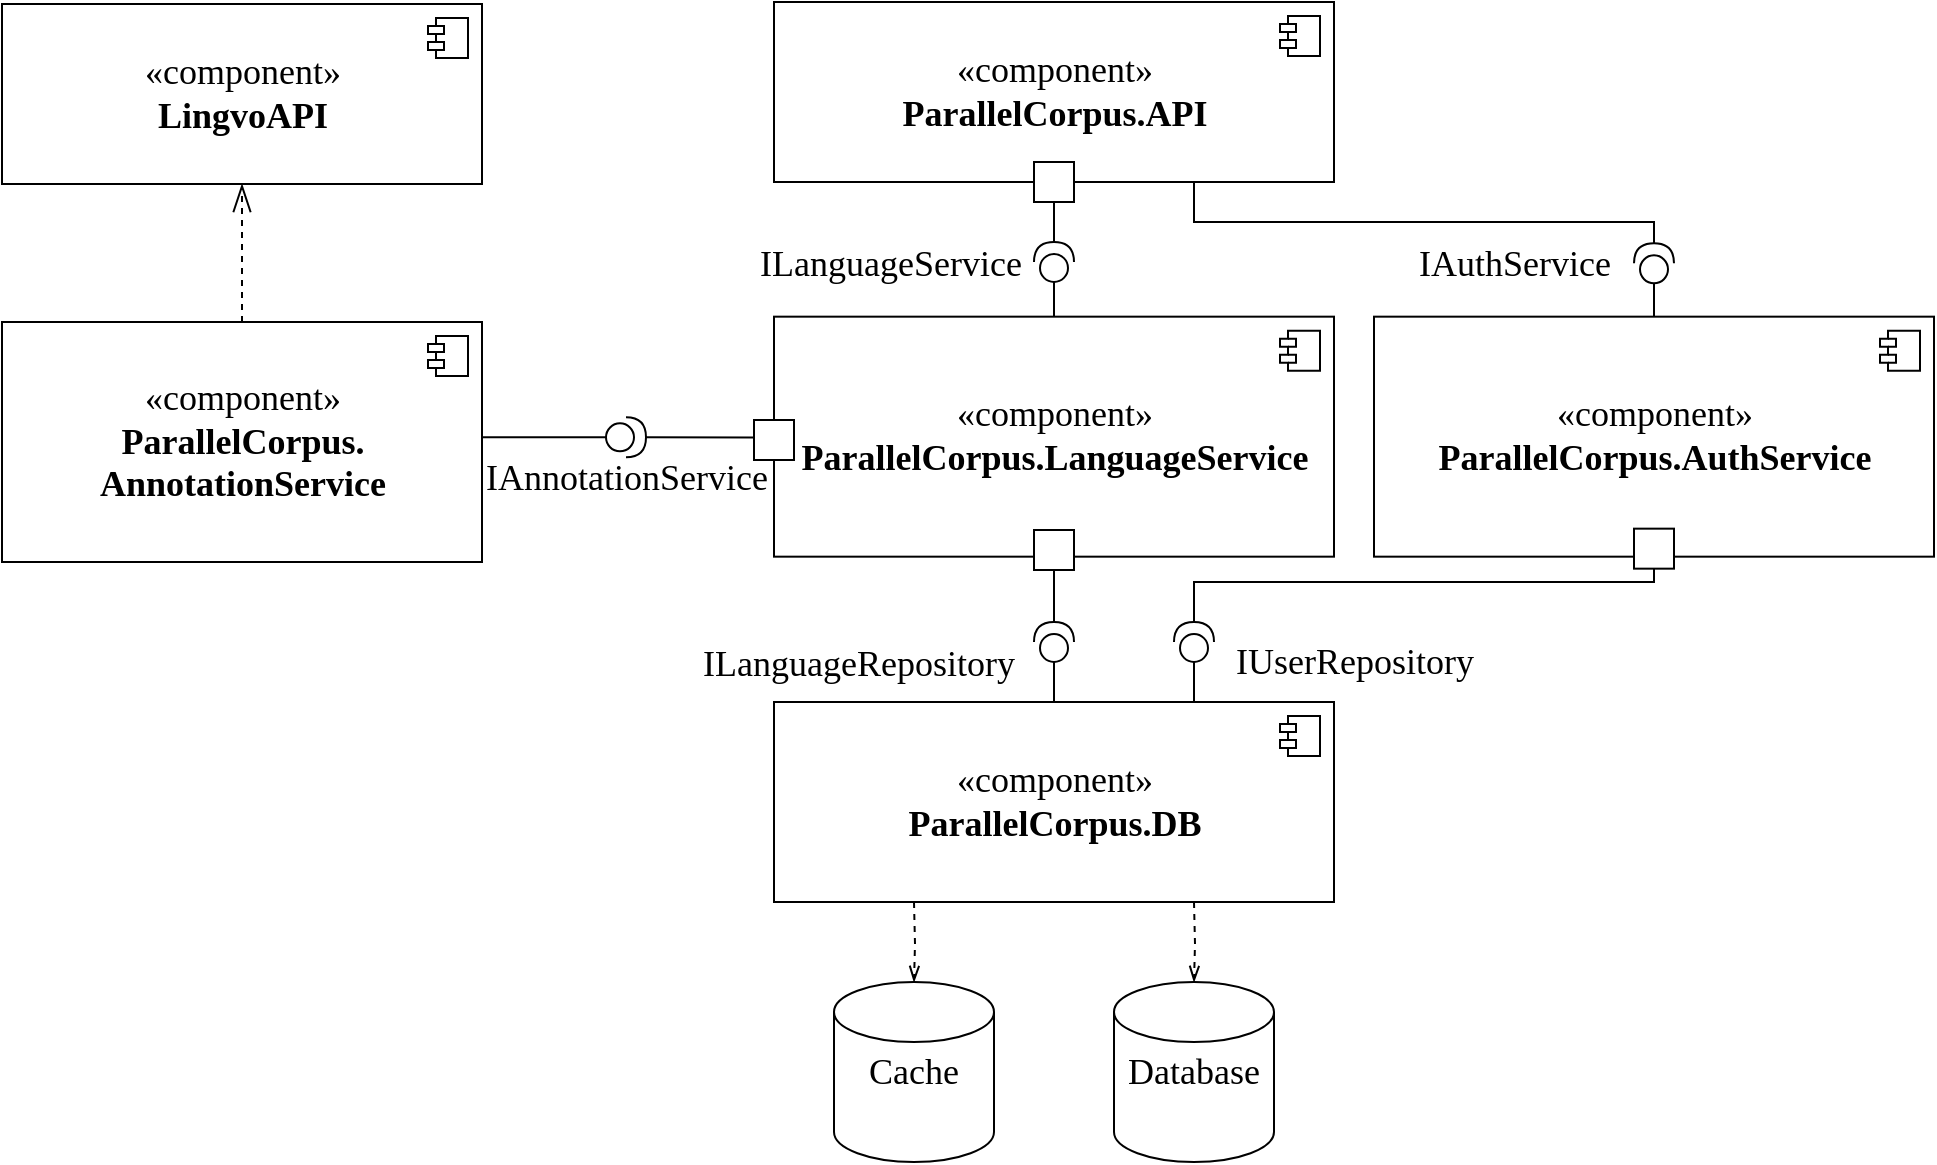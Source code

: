 <mxfile version="20.8.16" type="device"><diagram name="Страница 1" id="81cSLBE7nrnXuCphyeMQ"><mxGraphModel dx="2169" dy="722" grid="1" gridSize="10" guides="1" tooltips="1" connect="1" arrows="1" fold="1" page="1" pageScale="1" pageWidth="950" pageHeight="580" math="0" shadow="0"><root><mxCell id="0"/><mxCell id="1" parent="0"/><mxCell id="fHPAhofDdV_f7dZ_9QJ5-5" value="«component»&lt;br&gt;&lt;b&gt;ParallelCorpus.&lt;br&gt;AnnotationService&lt;/b&gt;" style="html=1;dropTarget=0;fontFamily=Times New Roman;fontSize=18;" parent="1" vertex="1"><mxGeometry x="-950" y="160" width="240" height="120" as="geometry"/></mxCell><mxCell id="fHPAhofDdV_f7dZ_9QJ5-6" value="" style="shape=module;jettyWidth=8;jettyHeight=4;fontFamily=Times New Roman;fontSize=18;" parent="fHPAhofDdV_f7dZ_9QJ5-5" vertex="1"><mxGeometry x="1" width="20" height="20" relative="1" as="geometry"><mxPoint x="-27" y="7" as="offset"/></mxGeometry></mxCell><mxCell id="fHPAhofDdV_f7dZ_9QJ5-7" value="«component»&lt;br&gt;&lt;b&gt;ParallelCorpus.API&lt;/b&gt;" style="html=1;dropTarget=0;fontFamily=Times New Roman;fontSize=18;" parent="1" vertex="1"><mxGeometry x="-564" width="280" height="90" as="geometry"/></mxCell><mxCell id="fHPAhofDdV_f7dZ_9QJ5-8" value="" style="shape=module;jettyWidth=8;jettyHeight=4;fontFamily=Times New Roman;fontSize=18;" parent="fHPAhofDdV_f7dZ_9QJ5-7" vertex="1"><mxGeometry x="1" width="20" height="20" relative="1" as="geometry"><mxPoint x="-27" y="7" as="offset"/></mxGeometry></mxCell><mxCell id="fHPAhofDdV_f7dZ_9QJ5-11" value="Database" style="strokeWidth=1;html=1;shape=mxgraph.flowchart.database;whiteSpace=wrap;fontFamily=Times New Roman;fontSize=18;" parent="1" vertex="1"><mxGeometry x="-394" y="490" width="80" height="90" as="geometry"/></mxCell><mxCell id="fHPAhofDdV_f7dZ_9QJ5-20" value="Cache" style="strokeWidth=1;html=1;shape=mxgraph.flowchart.database;whiteSpace=wrap;fontFamily=Times New Roman;fontSize=18;" parent="1" vertex="1"><mxGeometry x="-534" y="490" width="80" height="90" as="geometry"/></mxCell><mxCell id="fHPAhofDdV_f7dZ_9QJ5-13" value="«component»&lt;b&gt;&lt;br&gt;ParallelCorpus.LanguageService&lt;/b&gt;" style="html=1;dropTarget=0;fontFamily=Times New Roman;fontSize=18;" parent="1" vertex="1"><mxGeometry x="-564" y="157.333" width="280" height="120" as="geometry"/></mxCell><mxCell id="fHPAhofDdV_f7dZ_9QJ5-14" value="" style="shape=module;jettyWidth=8;jettyHeight=4;fontFamily=Times New Roman;fontSize=18;" parent="fHPAhofDdV_f7dZ_9QJ5-13" vertex="1"><mxGeometry x="1" width="20" height="20" relative="1" as="geometry"><mxPoint x="-27" y="7" as="offset"/></mxGeometry></mxCell><mxCell id="fHPAhofDdV_f7dZ_9QJ5-17" value="«component»&lt;b&gt;&lt;br&gt;ParallelCorpus.AuthService&lt;/b&gt;" style="html=1;dropTarget=0;fontFamily=Times New Roman;fontSize=18;" parent="1" vertex="1"><mxGeometry x="-264" y="157.333" width="280" height="120" as="geometry"/></mxCell><mxCell id="fHPAhofDdV_f7dZ_9QJ5-18" value="" style="shape=module;jettyWidth=8;jettyHeight=4;fontFamily=Times New Roman;fontSize=18;" parent="fHPAhofDdV_f7dZ_9QJ5-17" vertex="1"><mxGeometry x="1" width="20" height="20" relative="1" as="geometry"><mxPoint x="-27" y="7" as="offset"/></mxGeometry></mxCell><mxCell id="fHPAhofDdV_f7dZ_9QJ5-41" value="" style="shape=providedRequiredInterface;html=1;verticalLabelPosition=bottom;sketch=0;labelBackgroundColor=none;strokeWidth=1;fontFamily=Times New Roman;fontSize=18;fontColor=default;rotation=-90;" parent="1" vertex="1"><mxGeometry x="-434" y="120" width="20" height="20" as="geometry"/></mxCell><mxCell id="fHPAhofDdV_f7dZ_9QJ5-42" value="" style="endArrow=none;html=1;rounded=0;fontFamily=Times New Roman;fontSize=18;fontColor=default;exitX=1;exitY=0.5;exitDx=0;exitDy=0;exitPerimeter=0;entryX=0.5;entryY=1;entryDx=0;entryDy=0;startArrow=none;" parent="1" source="fHPAhofDdV_f7dZ_9QJ5-86" target="fHPAhofDdV_f7dZ_9QJ5-7" edge="1"><mxGeometry width="50" height="50" relative="1" as="geometry"><mxPoint x="-374" y="160" as="sourcePoint"/><mxPoint x="-424" y="100" as="targetPoint"/></mxGeometry></mxCell><mxCell id="fHPAhofDdV_f7dZ_9QJ5-48" value="ILanguageService" style="edgeLabel;html=1;align=center;verticalAlign=middle;resizable=0;points=[];fontSize=18;fontFamily=Times New Roman;fontColor=default;labelBackgroundColor=none;" parent="fHPAhofDdV_f7dZ_9QJ5-42" vertex="1" connectable="0"><mxGeometry x="0.406" relative="1" as="geometry"><mxPoint x="-85" y="41" as="offset"/></mxGeometry></mxCell><mxCell id="fHPAhofDdV_f7dZ_9QJ5-45" value="" style="endArrow=none;html=1;rounded=0;fontFamily=Times New Roman;fontSize=18;fontColor=default;exitX=0.5;exitY=0;exitDx=0;exitDy=0;entryX=0;entryY=0.5;entryDx=0;entryDy=0;entryPerimeter=0;" parent="1" source="fHPAhofDdV_f7dZ_9QJ5-13" target="fHPAhofDdV_f7dZ_9QJ5-41" edge="1"><mxGeometry width="50" height="50" relative="1" as="geometry"><mxPoint x="-404" y="180" as="sourcePoint"/><mxPoint x="-354" y="130" as="targetPoint"/></mxGeometry></mxCell><mxCell id="fHPAhofDdV_f7dZ_9QJ5-49" value="" style="shape=providedRequiredInterface;html=1;verticalLabelPosition=bottom;sketch=0;labelBackgroundColor=none;strokeWidth=1;fontFamily=Times New Roman;fontSize=18;fontColor=default;rotation=-90;" parent="1" vertex="1"><mxGeometry x="-134" y="120.67" width="20" height="20" as="geometry"/></mxCell><mxCell id="fHPAhofDdV_f7dZ_9QJ5-50" value="" style="endArrow=none;html=1;rounded=0;fontFamily=Times New Roman;fontSize=18;fontColor=default;exitX=1;exitY=0.5;exitDx=0;exitDy=0;exitPerimeter=0;entryX=0.75;entryY=1;entryDx=0;entryDy=0;" parent="1" source="fHPAhofDdV_f7dZ_9QJ5-49" target="fHPAhofDdV_f7dZ_9QJ5-7" edge="1"><mxGeometry width="50" height="50" relative="1" as="geometry"><mxPoint x="-74" y="160.67" as="sourcePoint"/><mxPoint x="-124" y="90.67" as="targetPoint"/><Array as="points"><mxPoint x="-124" y="110"/><mxPoint x="-354" y="110"/></Array></mxGeometry></mxCell><mxCell id="fHPAhofDdV_f7dZ_9QJ5-51" value="IAuthService" style="edgeLabel;html=1;align=center;verticalAlign=middle;resizable=0;points=[];fontSize=18;fontFamily=Times New Roman;fontColor=default;labelBackgroundColor=none;" parent="fHPAhofDdV_f7dZ_9QJ5-50" vertex="1" connectable="0"><mxGeometry x="0.406" relative="1" as="geometry"><mxPoint x="103" y="21" as="offset"/></mxGeometry></mxCell><mxCell id="fHPAhofDdV_f7dZ_9QJ5-52" value="" style="endArrow=none;html=1;rounded=0;fontFamily=Times New Roman;fontSize=18;fontColor=default;exitX=0.5;exitY=0;exitDx=0;exitDy=0;entryX=0;entryY=0.5;entryDx=0;entryDy=0;entryPerimeter=0;" parent="1" source="fHPAhofDdV_f7dZ_9QJ5-17" target="fHPAhofDdV_f7dZ_9QJ5-49" edge="1"><mxGeometry width="50" height="50" relative="1" as="geometry"><mxPoint x="-114" y="140.003" as="sourcePoint"/><mxPoint x="-44" y="112.67" as="targetPoint"/></mxGeometry></mxCell><mxCell id="fHPAhofDdV_f7dZ_9QJ5-53" value="IAnnotationService" style="shape=providedRequiredInterface;html=1;verticalLabelPosition=bottom;sketch=0;labelBackgroundColor=none;strokeWidth=1;fontFamily=Times New Roman;fontSize=18;fontColor=default;" parent="1" vertex="1"><mxGeometry x="-648" y="207.67" width="20" height="20" as="geometry"/></mxCell><mxCell id="fHPAhofDdV_f7dZ_9QJ5-54" value="" style="endArrow=none;html=1;rounded=0;fontFamily=Times New Roman;fontSize=18;fontColor=default;exitX=1;exitY=0.5;exitDx=0;exitDy=0;entryX=0;entryY=0.5;entryDx=0;entryDy=0;entryPerimeter=0;" parent="1" target="fHPAhofDdV_f7dZ_9QJ5-53" edge="1"><mxGeometry width="50" height="50" relative="1" as="geometry"><mxPoint x="-710" y="217.67" as="sourcePoint"/><mxPoint x="-586" y="272" as="targetPoint"/></mxGeometry></mxCell><mxCell id="fHPAhofDdV_f7dZ_9QJ5-55" value="" style="endArrow=none;html=1;rounded=0;fontFamily=Times New Roman;fontSize=18;fontColor=default;exitX=1;exitY=0.5;exitDx=0;exitDy=0;exitPerimeter=0;entryX=0.008;entryY=0.439;entryDx=0;entryDy=0;entryPerimeter=0;" parent="1" source="fHPAhofDdV_f7dZ_9QJ5-53" target="fHPAhofDdV_f7dZ_9QJ5-89" edge="1"><mxGeometry width="50" height="50" relative="1" as="geometry"><mxPoint x="-610" y="217.67" as="sourcePoint"/><mxPoint x="-572" y="219" as="targetPoint"/><Array as="points"/></mxGeometry></mxCell><mxCell id="fHPAhofDdV_f7dZ_9QJ5-68" style="edgeStyle=orthogonalEdgeStyle;rounded=0;orthogonalLoop=1;jettySize=auto;html=1;exitX=0.25;exitY=1;exitDx=0;exitDy=0;entryX=0.5;entryY=0;entryDx=0;entryDy=0;entryPerimeter=0;dashed=1;fontFamily=Times New Roman;fontSize=18;fontColor=default;endArrow=openThin;endFill=0;" parent="1" target="fHPAhofDdV_f7dZ_9QJ5-20" edge="1"><mxGeometry relative="1" as="geometry"><mxPoint x="-494" y="450" as="sourcePoint"/></mxGeometry></mxCell><mxCell id="fHPAhofDdV_f7dZ_9QJ5-69" style="edgeStyle=orthogonalEdgeStyle;rounded=0;orthogonalLoop=1;jettySize=auto;html=1;exitX=0.75;exitY=1;exitDx=0;exitDy=0;entryX=0.5;entryY=0;entryDx=0;entryDy=0;entryPerimeter=0;dashed=1;fontFamily=Times New Roman;fontSize=18;fontColor=default;endArrow=openThin;endFill=0;" parent="1" target="fHPAhofDdV_f7dZ_9QJ5-11" edge="1"><mxGeometry relative="1" as="geometry"><mxPoint x="-354" y="450" as="sourcePoint"/></mxGeometry></mxCell><mxCell id="fHPAhofDdV_f7dZ_9QJ5-70" value="" style="shape=providedRequiredInterface;html=1;verticalLabelPosition=bottom;sketch=0;labelBackgroundColor=none;strokeWidth=1;fontFamily=Times New Roman;fontSize=18;fontColor=default;rotation=-90;" parent="1" vertex="1"><mxGeometry x="-434" y="310" width="20" height="20" as="geometry"/></mxCell><mxCell id="fHPAhofDdV_f7dZ_9QJ5-71" value="" style="endArrow=none;html=1;rounded=0;fontFamily=Times New Roman;fontSize=18;fontColor=default;exitX=1;exitY=0.5;exitDx=0;exitDy=0;exitPerimeter=0;entryX=0.5;entryY=1;entryDx=0;entryDy=0;startArrow=none;" parent="1" source="fHPAhofDdV_f7dZ_9QJ5-82" target="fHPAhofDdV_f7dZ_9QJ5-13" edge="1"><mxGeometry width="50" height="50" relative="1" as="geometry"><mxPoint x="-374" y="290" as="sourcePoint"/><mxPoint x="-324" y="240" as="targetPoint"/></mxGeometry></mxCell><mxCell id="fHPAhofDdV_f7dZ_9QJ5-72" value="" style="endArrow=none;html=1;rounded=0;fontFamily=Times New Roman;fontSize=18;fontColor=default;exitX=0.5;exitY=0;exitDx=0;exitDy=0;entryX=0;entryY=0.5;entryDx=0;entryDy=0;entryPerimeter=0;" parent="1" target="fHPAhofDdV_f7dZ_9QJ5-70" edge="1"><mxGeometry width="50" height="50" relative="1" as="geometry"><mxPoint x="-424" y="360" as="sourcePoint"/><mxPoint x="-324" y="240" as="targetPoint"/></mxGeometry></mxCell><mxCell id="fHPAhofDdV_f7dZ_9QJ5-74" value="" style="shape=providedRequiredInterface;html=1;verticalLabelPosition=bottom;sketch=0;labelBackgroundColor=none;strokeWidth=1;fontFamily=Times New Roman;fontSize=18;fontColor=default;rotation=-90;" parent="1" vertex="1"><mxGeometry x="-364" y="310" width="20" height="20" as="geometry"/></mxCell><mxCell id="fHPAhofDdV_f7dZ_9QJ5-76" value="" style="endArrow=none;html=1;rounded=0;fontFamily=Times New Roman;fontSize=18;fontColor=default;exitX=0.75;exitY=0;exitDx=0;exitDy=0;entryX=0;entryY=0.5;entryDx=0;entryDy=0;entryPerimeter=0;" parent="1" target="fHPAhofDdV_f7dZ_9QJ5-74" edge="1"><mxGeometry width="50" height="50" relative="1" as="geometry"><mxPoint x="-354" y="360" as="sourcePoint"/><mxPoint x="-264" y="250" as="targetPoint"/></mxGeometry></mxCell><mxCell id="fHPAhofDdV_f7dZ_9QJ5-78" value="IUserRepository" style="edgeLabel;html=1;align=center;verticalAlign=middle;resizable=0;points=[];fontSize=18;fontFamily=Times New Roman;fontColor=default;" parent="fHPAhofDdV_f7dZ_9QJ5-76" vertex="1" connectable="0"><mxGeometry x="0.28" y="2" relative="1" as="geometry"><mxPoint x="82" y="-11" as="offset"/></mxGeometry></mxCell><mxCell id="fHPAhofDdV_f7dZ_9QJ5-77" value="" style="endArrow=none;html=1;rounded=0;fontFamily=Times New Roman;fontSize=18;fontColor=default;exitX=1;exitY=0.5;exitDx=0;exitDy=0;exitPerimeter=0;entryX=0.5;entryY=1;entryDx=0;entryDy=0;" parent="1" source="fHPAhofDdV_f7dZ_9QJ5-74" target="fHPAhofDdV_f7dZ_9QJ5-17" edge="1"><mxGeometry width="50" height="50" relative="1" as="geometry"><mxPoint x="-314" y="300" as="sourcePoint"/><mxPoint x="-264" y="250" as="targetPoint"/><Array as="points"><mxPoint x="-354" y="290"/><mxPoint x="-124" y="290"/></Array></mxGeometry></mxCell><mxCell id="fHPAhofDdV_f7dZ_9QJ5-83" value="" style="endArrow=none;html=1;rounded=0;fontFamily=Times New Roman;fontSize=18;fontColor=default;exitX=1;exitY=0.5;exitDx=0;exitDy=0;exitPerimeter=0;entryX=0.5;entryY=1;entryDx=0;entryDy=0;" parent="1" source="fHPAhofDdV_f7dZ_9QJ5-70" target="fHPAhofDdV_f7dZ_9QJ5-82" edge="1"><mxGeometry width="50" height="50" relative="1" as="geometry"><mxPoint x="-424" y="310" as="sourcePoint"/><mxPoint x="-424" y="277.333" as="targetPoint"/></mxGeometry></mxCell><mxCell id="fHPAhofDdV_f7dZ_9QJ5-84" value="ILanguageRepository" style="edgeLabel;html=1;align=center;verticalAlign=middle;resizable=0;points=[];fontSize=18;fontFamily=Times New Roman;fontColor=default;" parent="fHPAhofDdV_f7dZ_9QJ5-83" vertex="1" connectable="0"><mxGeometry x="-0.412" relative="1" as="geometry"><mxPoint x="-98" y="28" as="offset"/></mxGeometry></mxCell><mxCell id="fHPAhofDdV_f7dZ_9QJ5-82" value="" style="whiteSpace=wrap;html=1;aspect=fixed;labelBackgroundColor=none;strokeWidth=1;fontFamily=Times New Roman;fontSize=18;fontColor=default;" parent="1" vertex="1"><mxGeometry x="-434" y="264" width="20" height="20" as="geometry"/></mxCell><mxCell id="fHPAhofDdV_f7dZ_9QJ5-85" value="" style="whiteSpace=wrap;html=1;aspect=fixed;labelBackgroundColor=none;strokeWidth=1;fontFamily=Times New Roman;fontSize=18;fontColor=default;" parent="1" vertex="1"><mxGeometry x="-134" y="263.33" width="20" height="20" as="geometry"/></mxCell><mxCell id="fHPAhofDdV_f7dZ_9QJ5-87" value="" style="endArrow=none;html=1;rounded=0;fontFamily=Times New Roman;fontSize=18;fontColor=default;exitX=1;exitY=0.5;exitDx=0;exitDy=0;exitPerimeter=0;entryX=0.5;entryY=1;entryDx=0;entryDy=0;" parent="1" source="fHPAhofDdV_f7dZ_9QJ5-41" target="fHPAhofDdV_f7dZ_9QJ5-86" edge="1"><mxGeometry width="50" height="50" relative="1" as="geometry"><mxPoint x="-424" y="120" as="sourcePoint"/><mxPoint x="-424" y="90" as="targetPoint"/></mxGeometry></mxCell><mxCell id="fHPAhofDdV_f7dZ_9QJ5-86" value="" style="whiteSpace=wrap;html=1;aspect=fixed;labelBackgroundColor=none;strokeWidth=1;fontFamily=Times New Roman;fontSize=18;fontColor=default;" parent="1" vertex="1"><mxGeometry x="-434" y="80" width="20" height="20" as="geometry"/></mxCell><mxCell id="fHPAhofDdV_f7dZ_9QJ5-89" value="" style="whiteSpace=wrap;html=1;aspect=fixed;labelBackgroundColor=none;strokeWidth=1;fontFamily=Times New Roman;fontSize=18;fontColor=default;" parent="1" vertex="1"><mxGeometry x="-574" y="209" width="20" height="20" as="geometry"/></mxCell><mxCell id="fHPAhofDdV_f7dZ_9QJ5-91" value="«component»&lt;b&gt;&lt;br&gt;ParallelCorpus.DB&lt;/b&gt;" style="html=1;dropTarget=0;fontFamily=Times New Roman;fontSize=18;" parent="1" vertex="1"><mxGeometry x="-564" y="350" width="280" height="100" as="geometry"/></mxCell><mxCell id="fHPAhofDdV_f7dZ_9QJ5-92" value="" style="shape=module;jettyWidth=8;jettyHeight=4;fontFamily=Times New Roman;fontSize=18;" parent="fHPAhofDdV_f7dZ_9QJ5-91" vertex="1"><mxGeometry x="1" width="20" height="20" relative="1" as="geometry"><mxPoint x="-27" y="7" as="offset"/></mxGeometry></mxCell><mxCell id="QqFoFPoETJeAHCLYAReK-7" value="«component»&lt;br&gt;&lt;b&gt;LingvoAPI&lt;br&gt;&lt;/b&gt;" style="html=1;dropTarget=0;fontFamily=Times New Roman;fontSize=18;" parent="1" vertex="1"><mxGeometry x="-950" y="1" width="240" height="90" as="geometry"/></mxCell><mxCell id="QqFoFPoETJeAHCLYAReK-8" value="" style="shape=module;jettyWidth=8;jettyHeight=4;fontFamily=Times New Roman;fontSize=18;" parent="QqFoFPoETJeAHCLYAReK-7" vertex="1"><mxGeometry x="1" width="20" height="20" relative="1" as="geometry"><mxPoint x="-27" y="7" as="offset"/></mxGeometry></mxCell><mxCell id="QqFoFPoETJeAHCLYAReK-9" value="" style="endArrow=openThin;endSize=12;dashed=1;html=1;rounded=0;entryX=0.5;entryY=1;entryDx=0;entryDy=0;exitX=0.5;exitY=0;exitDx=0;exitDy=0;endFill=0;" parent="1" source="fHPAhofDdV_f7dZ_9QJ5-5" target="QqFoFPoETJeAHCLYAReK-7" edge="1"><mxGeometry width="160" relative="1" as="geometry"><mxPoint x="-850" y="120" as="sourcePoint"/><mxPoint x="-690" y="120" as="targetPoint"/></mxGeometry></mxCell></root></mxGraphModel></diagram></mxfile>